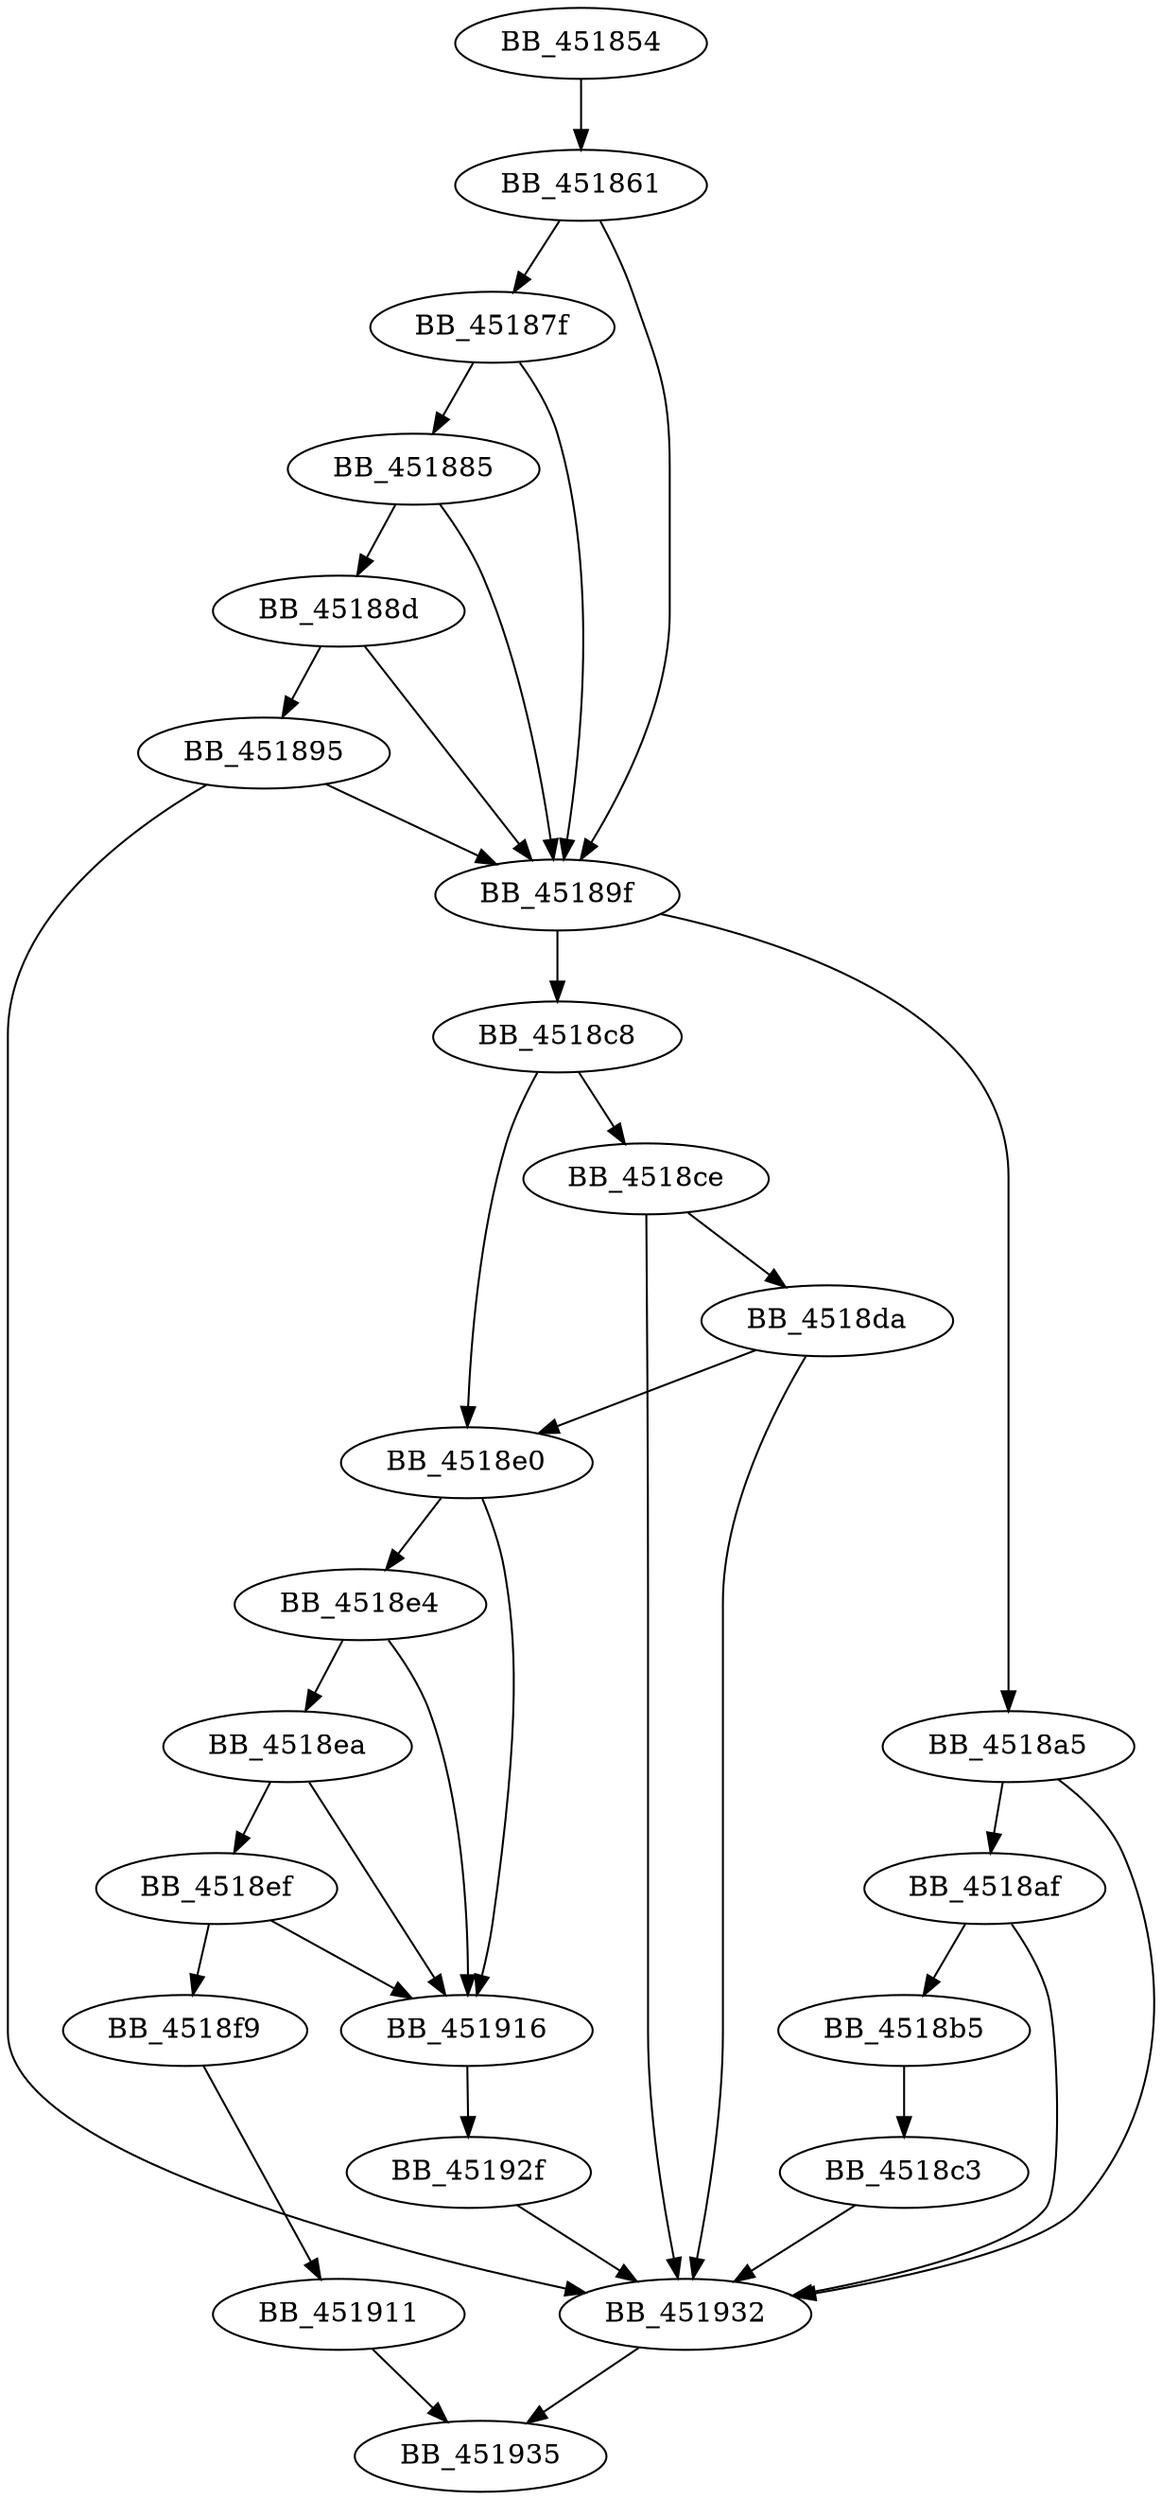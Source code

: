 DiGraph sub_451854{
BB_451854->BB_451861
BB_451861->BB_45187f
BB_451861->BB_45189f
BB_45187f->BB_451885
BB_45187f->BB_45189f
BB_451885->BB_45188d
BB_451885->BB_45189f
BB_45188d->BB_451895
BB_45188d->BB_45189f
BB_451895->BB_45189f
BB_451895->BB_451932
BB_45189f->BB_4518a5
BB_45189f->BB_4518c8
BB_4518a5->BB_4518af
BB_4518a5->BB_451932
BB_4518af->BB_4518b5
BB_4518af->BB_451932
BB_4518b5->BB_4518c3
BB_4518c3->BB_451932
BB_4518c8->BB_4518ce
BB_4518c8->BB_4518e0
BB_4518ce->BB_4518da
BB_4518ce->BB_451932
BB_4518da->BB_4518e0
BB_4518da->BB_451932
BB_4518e0->BB_4518e4
BB_4518e0->BB_451916
BB_4518e4->BB_4518ea
BB_4518e4->BB_451916
BB_4518ea->BB_4518ef
BB_4518ea->BB_451916
BB_4518ef->BB_4518f9
BB_4518ef->BB_451916
BB_4518f9->BB_451911
BB_451911->BB_451935
BB_451916->BB_45192f
BB_45192f->BB_451932
BB_451932->BB_451935
}
